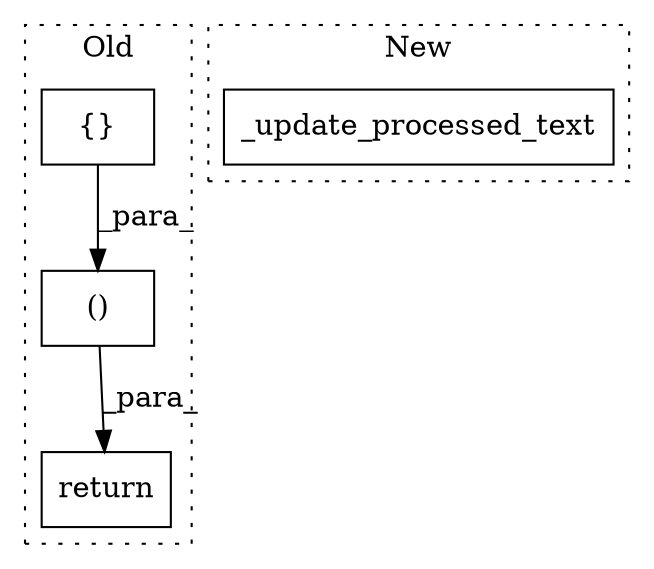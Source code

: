 digraph G {
subgraph cluster0 {
1 [label="{}" a="4" s="2659" l="2" shape="box"];
3 [label="()" a="106" s="2897" l="35" shape="box"];
4 [label="return" a="41" s="2885" l="12" shape="box"];
label = "Old";
style="dotted";
}
subgraph cluster1 {
2 [label="_update_processed_text" a="32" s="48229,48266" l="23,1" shape="box"];
label = "New";
style="dotted";
}
1 -> 3 [label="_para_"];
3 -> 4 [label="_para_"];
}